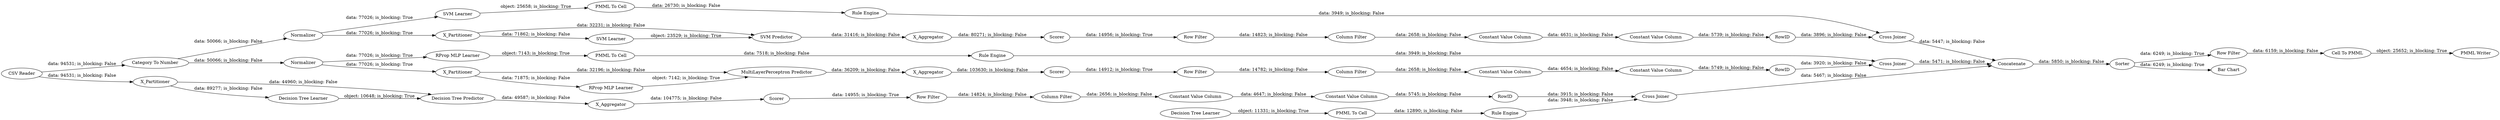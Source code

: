 digraph {
	"-2430268694300460326_41" [label=Scorer]
	"-7427297030814317655_60" [label=Concatenate]
	"-784179723022279920_292" [label="Constant Value Column"]
	"-7427297030814317655_52" [label=Sorter]
	"-7427297030814317655_54" [label="Cell To PMML"]
	"-2430268694300460326_40" [label=Normalizer]
	"-784179723022279920_293" [label=RowID]
	"-7427297030814317655_58" [label="Category To Number"]
	"-784179723022279920_294" [label="Column Filter"]
	"-784179723022279920_290" [label="Constant Value Column"]
	"-7427297030814317655_53" [label="Row Filter"]
	"-2430268694300460326_39" [label="Cross Joiner"]
	"348764685732756091_292" [label="Constant Value Column"]
	"-198138457898198667_28" [label="PMML To Cell"]
	"-2778794102278534669_9" [label="Row Filter"]
	"348764685732756091_290" [label="Constant Value Column"]
	"-2778794102278534669_293" [label=RowID]
	"7555367002038394426_34" [label="Rule Engine"]
	"-3804148382663035048_35" [label="Rule Engine"]
	"-2430268694300460326_7" [label=X_Aggregator]
	"6040653597092574878_32" [label="Decision Tree Predictor"]
	"348764685732756091_293" [label=RowID]
	"3233492537577636904_40" [label=Scorer]
	"7555367002038394426_35" [label="RProp MLP Learner"]
	"6040653597092574878_38" [label="Cross Joiner"]
	"3233492537577636904_32" [label="MultiLayerPerceptron Predictor"]
	"-3804148382663035048_34" [label="PMML To Cell"]
	"3233492537577636904_7" [label=X_Aggregator]
	"348764685732756091_294" [label="Column Filter"]
	"6040653597092574878_39" [label=Scorer]
	"-7427297030814317655_61" [label="PMML Writer"]
	"3233492537577636904_38" [label="Cross Joiner"]
	"-3804148382663035048_33" [label="SVM Learner"]
	"7555367002038394426_22" [label="PMML To Cell"]
	"-2778794102278534669_294" [label="Column Filter"]
	"-198138457898198667_33" [label="Decision Tree Learner"]
	"-2778794102278534669_290" [label="Constant Value Column"]
	"-784179723022279920_9" [label="Row Filter"]
	"6040653597092574878_2" [label=X_Partitioner]
	"-198138457898198667_34" [label="Rule Engine"]
	"348764685732756091_9" [label="Row Filter"]
	"6040653597092574878_7" [label=X_Aggregator]
	"3233492537577636904_39" [label=Normalizer]
	"-7427297030814317655_63" [label="CSV Reader"]
	"-2778794102278534669_292" [label="Constant Value Column"]
	"6040653597092574878_31" [label="Decision Tree Learner"]
	"-2430268694300460326_2" [label=X_Partitioner]
	"-7427297030814317655_59" [label="Bar Chart"]
	"-2430268694300460326_32" [label="SVM Predictor"]
	"3233492537577636904_2" [label=X_Partitioner]
	"-2430268694300460326_31" [label="SVM Learner"]
	"3233492537577636904_31" [label="RProp MLP Learner"]
	"-3804148382663035048_35" -> "-2430268694300460326_39" [label="data: 3949; is_blocking: False"]
	"6040653597092574878_2" -> "6040653597092574878_32" [label="data: 44960; is_blocking: False"]
	"3233492537577636904_40" -> "348764685732756091_9" [label="data: 14912; is_blocking: True"]
	"-784179723022279920_294" -> "-784179723022279920_290" [label="data: 2658; is_blocking: False"]
	"-7427297030814317655_54" -> "-7427297030814317655_61" [label="object: 25652; is_blocking: True"]
	"7555367002038394426_35" -> "7555367002038394426_22" [label="object: 7143; is_blocking: True"]
	"-198138457898198667_33" -> "-198138457898198667_28" [label="object: 11331; is_blocking: True"]
	"348764685732756091_290" -> "348764685732756091_292" [label="data: 4654; is_blocking: False"]
	"3233492537577636904_31" -> "3233492537577636904_32" [label="object: 7142; is_blocking: True"]
	"3233492537577636904_39" -> "7555367002038394426_35" [label="data: 77026; is_blocking: True"]
	"-2430268694300460326_2" -> "-2430268694300460326_32" [label="data: 32231; is_blocking: False"]
	"-7427297030814317655_63" -> "-7427297030814317655_58" [label="data: 94531; is_blocking: False"]
	"-198138457898198667_28" -> "-198138457898198667_34" [label="data: 12890; is_blocking: False"]
	"3233492537577636904_2" -> "3233492537577636904_32" [label="data: 32196; is_blocking: False"]
	"3233492537577636904_38" -> "-7427297030814317655_60" [label="data: 5471; is_blocking: False"]
	"6040653597092574878_38" -> "-7427297030814317655_60" [label="data: 5467; is_blocking: False"]
	"-2430268694300460326_40" -> "-2430268694300460326_2" [label="data: 77026; is_blocking: True"]
	"3233492537577636904_7" -> "3233492537577636904_40" [label="data: 103630; is_blocking: False"]
	"7555367002038394426_34" -> "3233492537577636904_38" [label="data: 3949; is_blocking: False"]
	"-7427297030814317655_53" -> "-7427297030814317655_54" [label="data: 6159; is_blocking: False"]
	"3233492537577636904_2" -> "3233492537577636904_31" [label="data: 71875; is_blocking: False"]
	"-784179723022279920_293" -> "-2430268694300460326_39" [label="data: 3896; is_blocking: False"]
	"-784179723022279920_290" -> "-784179723022279920_292" [label="data: 4631; is_blocking: False"]
	"3233492537577636904_39" -> "3233492537577636904_2" [label="data: 77026; is_blocking: True"]
	"-2778794102278534669_9" -> "-2778794102278534669_294" [label="data: 14824; is_blocking: False"]
	"-2430268694300460326_41" -> "-784179723022279920_9" [label="data: 14956; is_blocking: True"]
	"-7427297030814317655_63" -> "6040653597092574878_2" [label="data: 94531; is_blocking: False"]
	"-2430268694300460326_39" -> "-7427297030814317655_60" [label="data: 5447; is_blocking: False"]
	"-2778794102278534669_294" -> "-2778794102278534669_290" [label="data: 2656; is_blocking: False"]
	"6040653597092574878_7" -> "6040653597092574878_39" [label="data: 104775; is_blocking: False"]
	"-3804148382663035048_33" -> "-3804148382663035048_34" [label="object: 25658; is_blocking: True"]
	"-7427297030814317655_58" -> "3233492537577636904_39" [label="data: 50066; is_blocking: False"]
	"-2778794102278534669_293" -> "6040653597092574878_38" [label="data: 3915; is_blocking: False"]
	"-3804148382663035048_34" -> "-3804148382663035048_35" [label="data: 26730; is_blocking: False"]
	"6040653597092574878_39" -> "-2778794102278534669_9" [label="data: 14955; is_blocking: True"]
	"-7427297030814317655_60" -> "-7427297030814317655_52" [label="data: 5850; is_blocking: False"]
	"348764685732756091_293" -> "3233492537577636904_38" [label="data: 3920; is_blocking: False"]
	"348764685732756091_294" -> "348764685732756091_290" [label="data: 2658; is_blocking: False"]
	"3233492537577636904_32" -> "3233492537577636904_7" [label="data: 36209; is_blocking: False"]
	"7555367002038394426_22" -> "7555367002038394426_34" [label="data: 7518; is_blocking: False"]
	"-2778794102278534669_292" -> "-2778794102278534669_293" [label="data: 5745; is_blocking: False"]
	"-784179723022279920_292" -> "-784179723022279920_293" [label="data: 5739; is_blocking: False"]
	"6040653597092574878_2" -> "6040653597092574878_31" [label="data: 89277; is_blocking: False"]
	"-7427297030814317655_52" -> "-7427297030814317655_59" [label="data: 6249; is_blocking: True"]
	"-2430268694300460326_2" -> "-2430268694300460326_31" [label="data: 71862; is_blocking: False"]
	"-2430268694300460326_7" -> "-2430268694300460326_41" [label="data: 80271; is_blocking: False"]
	"6040653597092574878_32" -> "6040653597092574878_7" [label="data: 49587; is_blocking: False"]
	"-2430268694300460326_31" -> "-2430268694300460326_32" [label="object: 23529; is_blocking: True"]
	"-7427297030814317655_52" -> "-7427297030814317655_53" [label="data: 6249; is_blocking: True"]
	"-7427297030814317655_58" -> "-2430268694300460326_40" [label="data: 50066; is_blocking: False"]
	"-784179723022279920_9" -> "-784179723022279920_294" [label="data: 14823; is_blocking: False"]
	"-198138457898198667_34" -> "6040653597092574878_38" [label="data: 3948; is_blocking: False"]
	"-2778794102278534669_290" -> "-2778794102278534669_292" [label="data: 4647; is_blocking: False"]
	"-2430268694300460326_40" -> "-3804148382663035048_33" [label="data: 77026; is_blocking: True"]
	"348764685732756091_292" -> "348764685732756091_293" [label="data: 5749; is_blocking: False"]
	"6040653597092574878_31" -> "6040653597092574878_32" [label="object: 10648; is_blocking: True"]
	"348764685732756091_9" -> "348764685732756091_294" [label="data: 14782; is_blocking: False"]
	"-2430268694300460326_32" -> "-2430268694300460326_7" [label="data: 31416; is_blocking: False"]
	rankdir=LR
}

